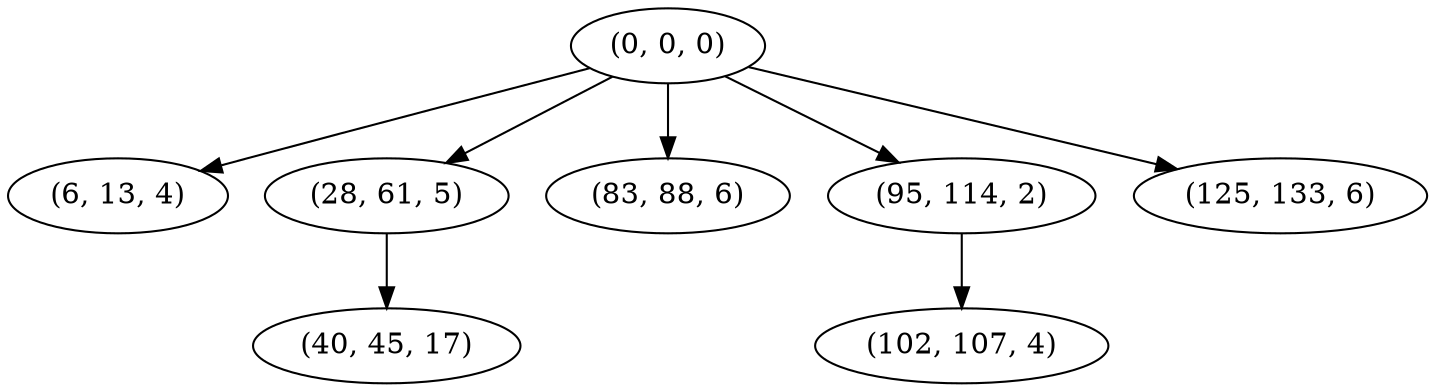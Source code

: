 digraph tree {
    "(0, 0, 0)";
    "(6, 13, 4)";
    "(28, 61, 5)";
    "(40, 45, 17)";
    "(83, 88, 6)";
    "(95, 114, 2)";
    "(102, 107, 4)";
    "(125, 133, 6)";
    "(0, 0, 0)" -> "(6, 13, 4)";
    "(0, 0, 0)" -> "(28, 61, 5)";
    "(0, 0, 0)" -> "(83, 88, 6)";
    "(0, 0, 0)" -> "(95, 114, 2)";
    "(0, 0, 0)" -> "(125, 133, 6)";
    "(28, 61, 5)" -> "(40, 45, 17)";
    "(95, 114, 2)" -> "(102, 107, 4)";
}
